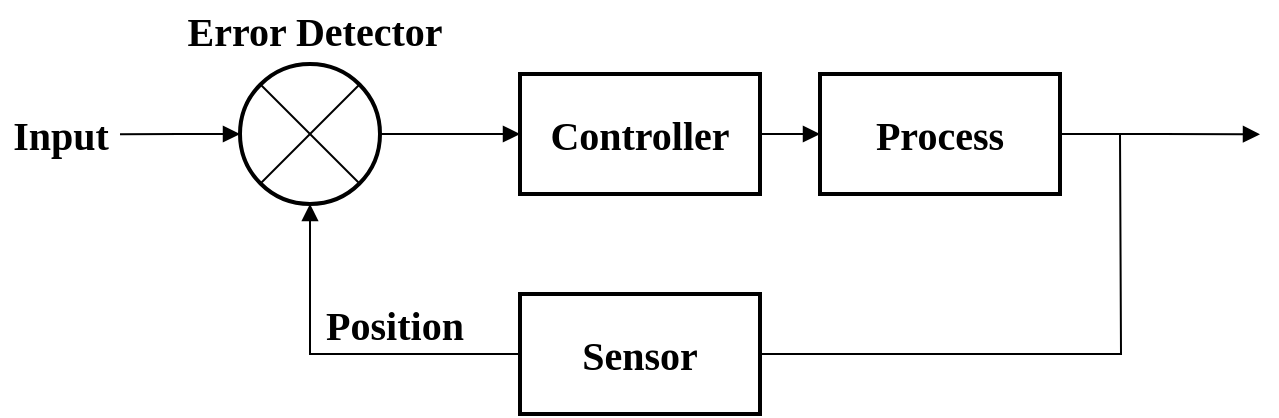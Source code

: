 <mxfile version="12.3.9" type="github" pages="1"><diagram id="9G8IDhaa8xq1sqi55Rqv" name="Page-1"><mxGraphModel dx="1049" dy="609" grid="1" gridSize="10" guides="1" tooltips="1" connect="1" arrows="1" fold="1" page="1" pageScale="1" pageWidth="2339" pageHeight="3300" math="0" shadow="0"><root><mxCell id="0"/><mxCell id="1" parent="0"/><mxCell id="y4liUfZH1bBZ1VDx0bSs-5" style="edgeStyle=orthogonalEdgeStyle;rounded=0;orthogonalLoop=1;jettySize=auto;html=1;exitX=0;exitY=0.5;exitDx=0;exitDy=0;endArrow=none;endFill=0;startArrow=block;startFill=1;" edge="1" parent="1" source="y4liUfZH1bBZ1VDx0bSs-1"><mxGeometry relative="1" as="geometry"><mxPoint x="170.0" y="165.118" as="targetPoint"/></mxGeometry></mxCell><mxCell id="y4liUfZH1bBZ1VDx0bSs-8" style="edgeStyle=orthogonalEdgeStyle;rounded=0;orthogonalLoop=1;jettySize=auto;html=1;exitX=1;exitY=0.5;exitDx=0;exitDy=0;startArrow=none;startFill=0;endArrow=block;endFill=1;fontFamily=Times New Roman;fontSize=20;entryX=0;entryY=0.5;entryDx=0;entryDy=0;" edge="1" parent="1" source="y4liUfZH1bBZ1VDx0bSs-1" target="y4liUfZH1bBZ1VDx0bSs-9"><mxGeometry relative="1" as="geometry"><mxPoint x="360.0" y="165.118" as="targetPoint"/></mxGeometry></mxCell><mxCell id="y4liUfZH1bBZ1VDx0bSs-1" value="" style="ellipse;whiteSpace=wrap;html=1;aspect=fixed;strokeWidth=2;" vertex="1" parent="1"><mxGeometry x="230" y="130" width="70" height="70" as="geometry"/></mxCell><mxCell id="y4liUfZH1bBZ1VDx0bSs-2" value="" style="endArrow=none;html=1;entryX=1;entryY=0;entryDx=0;entryDy=0;exitX=0;exitY=1;exitDx=0;exitDy=0;" edge="1" parent="1" source="y4liUfZH1bBZ1VDx0bSs-1" target="y4liUfZH1bBZ1VDx0bSs-1"><mxGeometry width="50" height="50" relative="1" as="geometry"><mxPoint x="230" y="270" as="sourcePoint"/><mxPoint x="280" y="220" as="targetPoint"/></mxGeometry></mxCell><mxCell id="y4liUfZH1bBZ1VDx0bSs-4" value="" style="endArrow=none;html=1;entryX=1;entryY=1;entryDx=0;entryDy=0;exitX=0;exitY=0;exitDx=0;exitDy=0;" edge="1" parent="1" source="y4liUfZH1bBZ1VDx0bSs-1" target="y4liUfZH1bBZ1VDx0bSs-1"><mxGeometry width="50" height="50" relative="1" as="geometry"><mxPoint x="250.251" y="199.749" as="sourcePoint"/><mxPoint x="299.749" y="150.251" as="targetPoint"/></mxGeometry></mxCell><mxCell id="y4liUfZH1bBZ1VDx0bSs-6" value="Input" style="text;html=1;align=center;verticalAlign=middle;resizable=0;points=[];;autosize=1;fontFamily=Times New Roman;fontSize=20;fontStyle=1" vertex="1" parent="1"><mxGeometry x="110" y="150" width="60" height="30" as="geometry"/></mxCell><mxCell id="y4liUfZH1bBZ1VDx0bSs-15" style="edgeStyle=orthogonalEdgeStyle;rounded=0;orthogonalLoop=1;jettySize=auto;html=1;exitX=1;exitY=0.5;exitDx=0;exitDy=0;entryX=0;entryY=0.5;entryDx=0;entryDy=0;startArrow=none;startFill=0;endArrow=block;endFill=1;fontFamily=Times New Roman;fontSize=20;" edge="1" parent="1" source="y4liUfZH1bBZ1VDx0bSs-9" target="y4liUfZH1bBZ1VDx0bSs-14"><mxGeometry relative="1" as="geometry"/></mxCell><mxCell id="y4liUfZH1bBZ1VDx0bSs-9" value="Controller" style="rounded=0;whiteSpace=wrap;html=1;strokeWidth=2;fontFamily=Times New Roman;fontSize=20;fontStyle=1" vertex="1" parent="1"><mxGeometry x="370" y="135" width="120" height="60" as="geometry"/></mxCell><mxCell id="y4liUfZH1bBZ1VDx0bSs-11" style="edgeStyle=orthogonalEdgeStyle;rounded=0;orthogonalLoop=1;jettySize=auto;html=1;exitX=0;exitY=0.5;exitDx=0;exitDy=0;entryX=0.5;entryY=1;entryDx=0;entryDy=0;startArrow=none;startFill=0;endArrow=block;endFill=1;fontFamily=Times New Roman;fontSize=20;" edge="1" parent="1" source="y4liUfZH1bBZ1VDx0bSs-10" target="y4liUfZH1bBZ1VDx0bSs-1"><mxGeometry relative="1" as="geometry"/></mxCell><mxCell id="y4liUfZH1bBZ1VDx0bSs-17" style="edgeStyle=orthogonalEdgeStyle;rounded=0;orthogonalLoop=1;jettySize=auto;html=1;exitX=1;exitY=0.5;exitDx=0;exitDy=0;startArrow=none;startFill=0;endArrow=none;endFill=0;fontFamily=Times New Roman;fontSize=20;" edge="1" parent="1" source="y4liUfZH1bBZ1VDx0bSs-10"><mxGeometry relative="1" as="geometry"><mxPoint x="670.0" y="165" as="targetPoint"/></mxGeometry></mxCell><mxCell id="y4liUfZH1bBZ1VDx0bSs-10" value="Sensor" style="rounded=0;whiteSpace=wrap;html=1;strokeWidth=2;fontFamily=Times New Roman;fontSize=20;fontStyle=1" vertex="1" parent="1"><mxGeometry x="370" y="245" width="120" height="60" as="geometry"/></mxCell><mxCell id="y4liUfZH1bBZ1VDx0bSs-13" value="Error Detector" style="text;html=1;align=center;verticalAlign=middle;resizable=0;points=[];;autosize=1;fontSize=20;fontFamily=Times New Roman;fontStyle=1" vertex="1" parent="1"><mxGeometry x="197" y="98" width="140" height="30" as="geometry"/></mxCell><mxCell id="y4liUfZH1bBZ1VDx0bSs-16" style="edgeStyle=orthogonalEdgeStyle;rounded=0;orthogonalLoop=1;jettySize=auto;html=1;exitX=1;exitY=0.5;exitDx=0;exitDy=0;startArrow=none;startFill=0;endArrow=block;endFill=1;fontFamily=Times New Roman;fontSize=20;" edge="1" parent="1" source="y4liUfZH1bBZ1VDx0bSs-14"><mxGeometry relative="1" as="geometry"><mxPoint x="740.0" y="165.118" as="targetPoint"/></mxGeometry></mxCell><mxCell id="y4liUfZH1bBZ1VDx0bSs-14" value="Process" style="rounded=0;whiteSpace=wrap;html=1;strokeWidth=2;fontFamily=Times New Roman;fontSize=20;fontStyle=1" vertex="1" parent="1"><mxGeometry x="520" y="135" width="120" height="60" as="geometry"/></mxCell><mxCell id="y4liUfZH1bBZ1VDx0bSs-18" value="Position" style="text;html=1;align=center;verticalAlign=middle;resizable=0;points=[];;autosize=1;fontSize=20;fontFamily=Times New Roman;fontStyle=1" vertex="1" parent="1"><mxGeometry x="267" y="245" width="80" height="30" as="geometry"/></mxCell></root></mxGraphModel></diagram></mxfile>